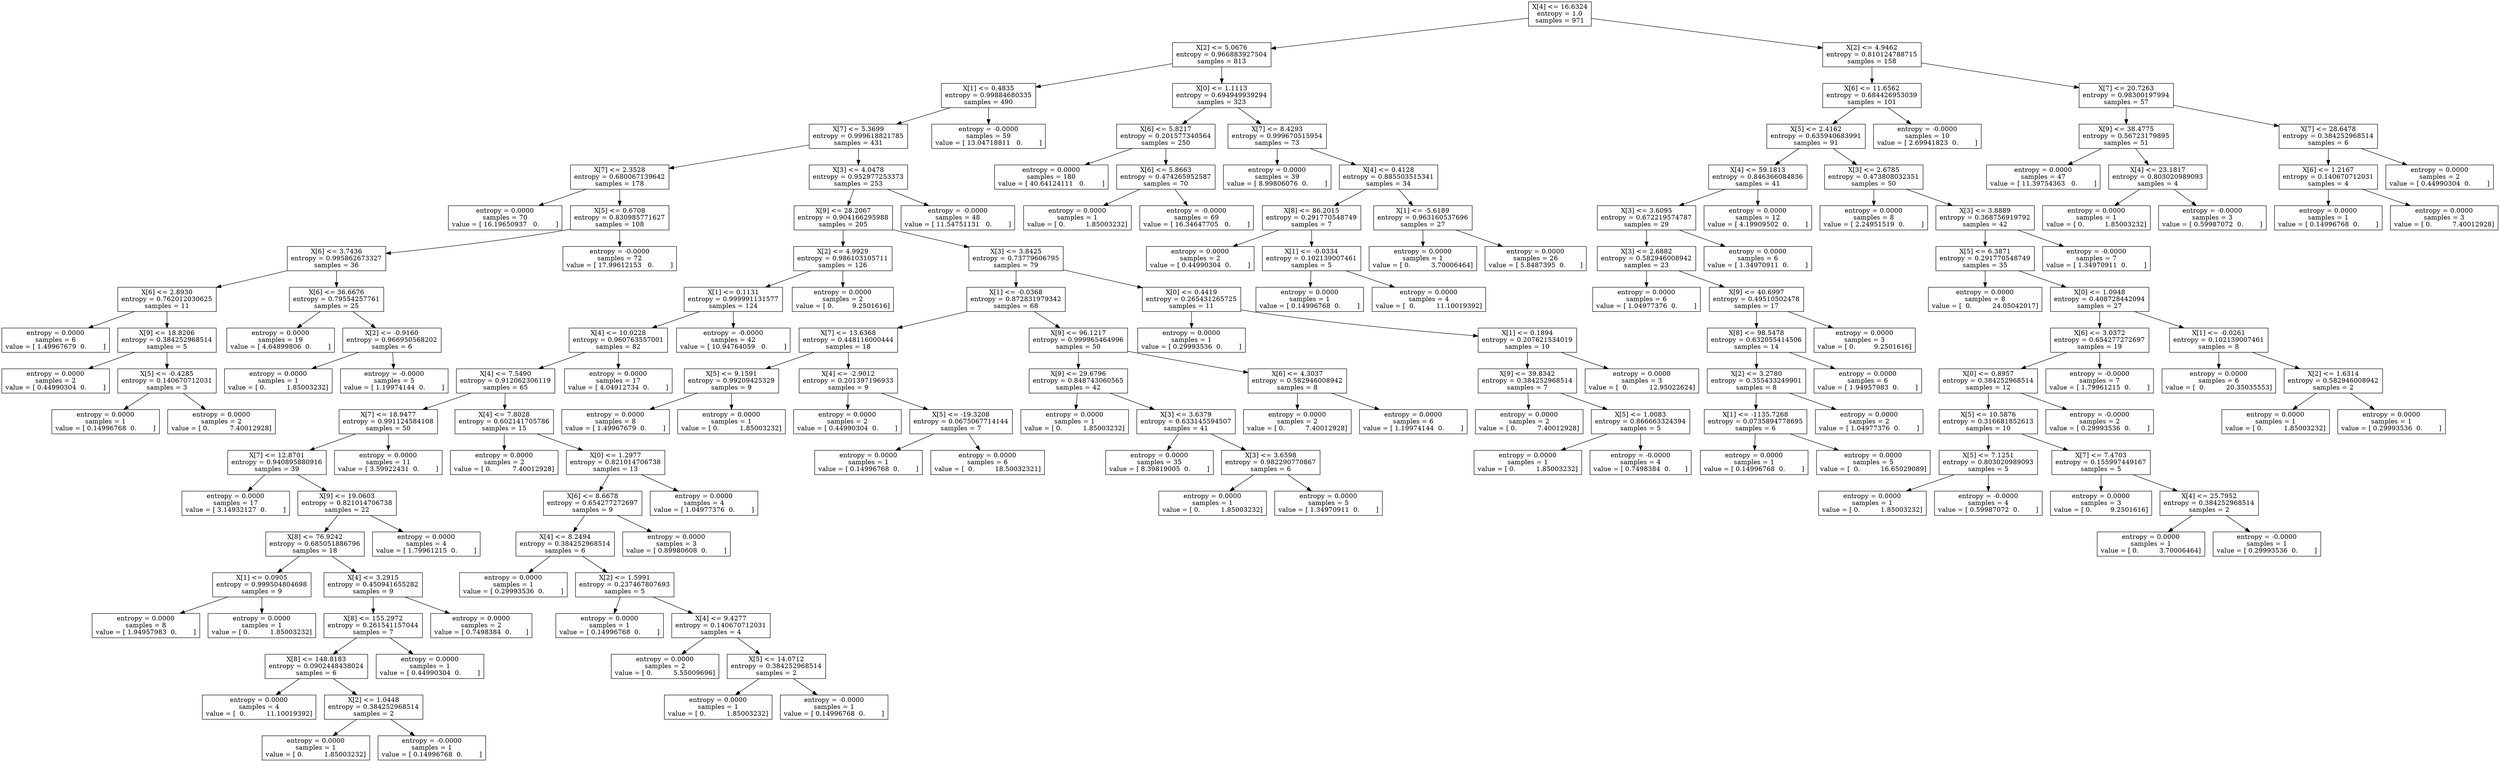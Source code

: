 digraph Tree {
0 [label="X[4] <= 16.6324\nentropy = 1.0\nsamples = 971", shape="box"] ;
1 [label="X[2] <= 5.0676\nentropy = 0.966883927504\nsamples = 813", shape="box"] ;
0 -> 1 ;
2 [label="X[1] <= 0.4835\nentropy = 0.99884680335\nsamples = 490", shape="box"] ;
1 -> 2 ;
3 [label="X[7] <= 5.3699\nentropy = 0.999618821785\nsamples = 431", shape="box"] ;
2 -> 3 ;
4 [label="X[7] <= 2.3528\nentropy = 0.680067139642\nsamples = 178", shape="box"] ;
3 -> 4 ;
5 [label="entropy = 0.0000\nsamples = 70\nvalue = [ 16.19650937   0.        ]", shape="box"] ;
4 -> 5 ;
6 [label="X[5] <= 0.6708\nentropy = 0.830985771627\nsamples = 108", shape="box"] ;
4 -> 6 ;
7 [label="X[6] <= 3.7436\nentropy = 0.995862673327\nsamples = 36", shape="box"] ;
6 -> 7 ;
8 [label="X[6] <= 2.8930\nentropy = 0.762012030625\nsamples = 11", shape="box"] ;
7 -> 8 ;
9 [label="entropy = 0.0000\nsamples = 6\nvalue = [ 1.49967679  0.        ]", shape="box"] ;
8 -> 9 ;
10 [label="X[9] <= 18.8206\nentropy = 0.384252968514\nsamples = 5", shape="box"] ;
8 -> 10 ;
11 [label="entropy = 0.0000\nsamples = 2\nvalue = [ 0.44990304  0.        ]", shape="box"] ;
10 -> 11 ;
12 [label="X[5] <= -0.4285\nentropy = 0.140670712031\nsamples = 3", shape="box"] ;
10 -> 12 ;
13 [label="entropy = 0.0000\nsamples = 1\nvalue = [ 0.14996768  0.        ]", shape="box"] ;
12 -> 13 ;
14 [label="entropy = 0.0000\nsamples = 2\nvalue = [ 0.          7.40012928]", shape="box"] ;
12 -> 14 ;
15 [label="X[6] <= 36.6676\nentropy = 0.79554257761\nsamples = 25", shape="box"] ;
7 -> 15 ;
16 [label="entropy = 0.0000\nsamples = 19\nvalue = [ 4.64899806  0.        ]", shape="box"] ;
15 -> 16 ;
17 [label="X[2] <= -0.9160\nentropy = 0.966950568202\nsamples = 6", shape="box"] ;
15 -> 17 ;
18 [label="entropy = 0.0000\nsamples = 1\nvalue = [ 0.          1.85003232]", shape="box"] ;
17 -> 18 ;
19 [label="entropy = -0.0000\nsamples = 5\nvalue = [ 1.19974144  0.        ]", shape="box"] ;
17 -> 19 ;
20 [label="entropy = -0.0000\nsamples = 72\nvalue = [ 17.99612153   0.        ]", shape="box"] ;
6 -> 20 ;
21 [label="X[3] <= 4.0478\nentropy = 0.952977253373\nsamples = 253", shape="box"] ;
3 -> 21 ;
22 [label="X[9] <= 28.2067\nentropy = 0.904166295988\nsamples = 205", shape="box"] ;
21 -> 22 ;
23 [label="X[2] <= 4.9929\nentropy = 0.986103105711\nsamples = 126", shape="box"] ;
22 -> 23 ;
24 [label="X[1] <= 0.1131\nentropy = 0.999991131577\nsamples = 124", shape="box"] ;
23 -> 24 ;
25 [label="X[4] <= 10.0228\nentropy = 0.960763557001\nsamples = 82", shape="box"] ;
24 -> 25 ;
26 [label="X[4] <= 7.5490\nentropy = 0.912062306119\nsamples = 65", shape="box"] ;
25 -> 26 ;
27 [label="X[7] <= 18.9477\nentropy = 0.991124584108\nsamples = 50", shape="box"] ;
26 -> 27 ;
28 [label="X[7] <= 12.8701\nentropy = 0.940895880916\nsamples = 39", shape="box"] ;
27 -> 28 ;
29 [label="entropy = 0.0000\nsamples = 17\nvalue = [ 3.14932127  0.        ]", shape="box"] ;
28 -> 29 ;
30 [label="X[9] <= 19.0603\nentropy = 0.821014706738\nsamples = 22", shape="box"] ;
28 -> 30 ;
31 [label="X[8] <= 76.9242\nentropy = 0.685051886796\nsamples = 18", shape="box"] ;
30 -> 31 ;
32 [label="X[1] <= 0.0905\nentropy = 0.999504804698\nsamples = 9", shape="box"] ;
31 -> 32 ;
33 [label="entropy = 0.0000\nsamples = 8\nvalue = [ 1.94957983  0.        ]", shape="box"] ;
32 -> 33 ;
34 [label="entropy = 0.0000\nsamples = 1\nvalue = [ 0.          1.85003232]", shape="box"] ;
32 -> 34 ;
35 [label="X[4] <= 3.2915\nentropy = 0.450941655282\nsamples = 9", shape="box"] ;
31 -> 35 ;
36 [label="X[8] <= 155.2972\nentropy = 0.261541157044\nsamples = 7", shape="box"] ;
35 -> 36 ;
37 [label="X[8] <= 148.8183\nentropy = 0.0902448438024\nsamples = 6", shape="box"] ;
36 -> 37 ;
38 [label="entropy = 0.0000\nsamples = 4\nvalue = [  0.          11.10019392]", shape="box"] ;
37 -> 38 ;
39 [label="X[2] <= 1.0448\nentropy = 0.384252968514\nsamples = 2", shape="box"] ;
37 -> 39 ;
40 [label="entropy = 0.0000\nsamples = 1\nvalue = [ 0.          1.85003232]", shape="box"] ;
39 -> 40 ;
41 [label="entropy = -0.0000\nsamples = 1\nvalue = [ 0.14996768  0.        ]", shape="box"] ;
39 -> 41 ;
42 [label="entropy = 0.0000\nsamples = 1\nvalue = [ 0.44990304  0.        ]", shape="box"] ;
36 -> 42 ;
43 [label="entropy = 0.0000\nsamples = 2\nvalue = [ 0.7498384  0.       ]", shape="box"] ;
35 -> 43 ;
44 [label="entropy = 0.0000\nsamples = 4\nvalue = [ 1.79961215  0.        ]", shape="box"] ;
30 -> 44 ;
45 [label="entropy = 0.0000\nsamples = 11\nvalue = [ 3.59922431  0.        ]", shape="box"] ;
27 -> 45 ;
46 [label="X[4] <= 7.8028\nentropy = 0.602141705786\nsamples = 15", shape="box"] ;
26 -> 46 ;
47 [label="entropy = 0.0000\nsamples = 2\nvalue = [ 0.          7.40012928]", shape="box"] ;
46 -> 47 ;
48 [label="X[0] <= 1.2977\nentropy = 0.821014706738\nsamples = 13", shape="box"] ;
46 -> 48 ;
49 [label="X[6] <= 8.6678\nentropy = 0.654277272697\nsamples = 9", shape="box"] ;
48 -> 49 ;
50 [label="X[4] <= 8.2494\nentropy = 0.384252968514\nsamples = 6", shape="box"] ;
49 -> 50 ;
51 [label="entropy = 0.0000\nsamples = 1\nvalue = [ 0.29993536  0.        ]", shape="box"] ;
50 -> 51 ;
52 [label="X[2] <= 1.5991\nentropy = 0.237467807693\nsamples = 5", shape="box"] ;
50 -> 52 ;
53 [label="entropy = 0.0000\nsamples = 1\nvalue = [ 0.14996768  0.        ]", shape="box"] ;
52 -> 53 ;
54 [label="X[4] <= 9.4277\nentropy = 0.140670712031\nsamples = 4", shape="box"] ;
52 -> 54 ;
55 [label="entropy = 0.0000\nsamples = 2\nvalue = [ 0.          5.55009696]", shape="box"] ;
54 -> 55 ;
56 [label="X[5] <= 14.0712\nentropy = 0.384252968514\nsamples = 2", shape="box"] ;
54 -> 56 ;
57 [label="entropy = 0.0000\nsamples = 1\nvalue = [ 0.          1.85003232]", shape="box"] ;
56 -> 57 ;
58 [label="entropy = -0.0000\nsamples = 1\nvalue = [ 0.14996768  0.        ]", shape="box"] ;
56 -> 58 ;
59 [label="entropy = 0.0000\nsamples = 3\nvalue = [ 0.89980608  0.        ]", shape="box"] ;
49 -> 59 ;
60 [label="entropy = 0.0000\nsamples = 4\nvalue = [ 1.04977376  0.        ]", shape="box"] ;
48 -> 60 ;
61 [label="entropy = 0.0000\nsamples = 17\nvalue = [ 4.04912734  0.        ]", shape="box"] ;
25 -> 61 ;
62 [label="entropy = -0.0000\nsamples = 42\nvalue = [ 10.94764059   0.        ]", shape="box"] ;
24 -> 62 ;
63 [label="entropy = 0.0000\nsamples = 2\nvalue = [ 0.         9.2501616]", shape="box"] ;
23 -> 63 ;
64 [label="X[3] <= 3.8425\nentropy = 0.73779606795\nsamples = 79", shape="box"] ;
22 -> 64 ;
65 [label="X[1] <= -0.0368\nentropy = 0.872831979342\nsamples = 68", shape="box"] ;
64 -> 65 ;
66 [label="X[7] <= 13.6368\nentropy = 0.448116000444\nsamples = 18", shape="box"] ;
65 -> 66 ;
67 [label="X[5] <= 9.1591\nentropy = 0.99209425329\nsamples = 9", shape="box"] ;
66 -> 67 ;
68 [label="entropy = 0.0000\nsamples = 8\nvalue = [ 1.49967679  0.        ]", shape="box"] ;
67 -> 68 ;
69 [label="entropy = 0.0000\nsamples = 1\nvalue = [ 0.          1.85003232]", shape="box"] ;
67 -> 69 ;
70 [label="X[4] <= -2.9012\nentropy = 0.201397196933\nsamples = 9", shape="box"] ;
66 -> 70 ;
71 [label="entropy = 0.0000\nsamples = 2\nvalue = [ 0.44990304  0.        ]", shape="box"] ;
70 -> 71 ;
72 [label="X[5] <= -19.3208\nentropy = 0.0675067714144\nsamples = 7", shape="box"] ;
70 -> 72 ;
73 [label="entropy = 0.0000\nsamples = 1\nvalue = [ 0.14996768  0.        ]", shape="box"] ;
72 -> 73 ;
74 [label="entropy = 0.0000\nsamples = 6\nvalue = [  0.          18.50032321]", shape="box"] ;
72 -> 74 ;
75 [label="X[9] <= 96.1217\nentropy = 0.999965464996\nsamples = 50", shape="box"] ;
65 -> 75 ;
76 [label="X[9] <= 29.6796\nentropy = 0.848743060565\nsamples = 42", shape="box"] ;
75 -> 76 ;
77 [label="entropy = 0.0000\nsamples = 1\nvalue = [ 0.          1.85003232]", shape="box"] ;
76 -> 77 ;
78 [label="X[3] <= 3.6379\nentropy = 0.633145594507\nsamples = 41", shape="box"] ;
76 -> 78 ;
79 [label="entropy = 0.0000\nsamples = 35\nvalue = [ 8.39819005  0.        ]", shape="box"] ;
78 -> 79 ;
80 [label="X[3] <= 3.6598\nentropy = 0.982290770867\nsamples = 6", shape="box"] ;
78 -> 80 ;
81 [label="entropy = 0.0000\nsamples = 1\nvalue = [ 0.          1.85003232]", shape="box"] ;
80 -> 81 ;
82 [label="entropy = 0.0000\nsamples = 5\nvalue = [ 1.34970911  0.        ]", shape="box"] ;
80 -> 82 ;
83 [label="X[6] <= 4.3037\nentropy = 0.582946008942\nsamples = 8", shape="box"] ;
75 -> 83 ;
84 [label="entropy = 0.0000\nsamples = 2\nvalue = [ 0.          7.40012928]", shape="box"] ;
83 -> 84 ;
85 [label="entropy = 0.0000\nsamples = 6\nvalue = [ 1.19974144  0.        ]", shape="box"] ;
83 -> 85 ;
86 [label="X[0] <= 0.4419\nentropy = 0.265431265725\nsamples = 11", shape="box"] ;
64 -> 86 ;
87 [label="entropy = 0.0000\nsamples = 1\nvalue = [ 0.29993536  0.        ]", shape="box"] ;
86 -> 87 ;
88 [label="X[1] <= 0.1894\nentropy = 0.207621534019\nsamples = 10", shape="box"] ;
86 -> 88 ;
89 [label="X[9] <= 39.8342\nentropy = 0.384252968514\nsamples = 7", shape="box"] ;
88 -> 89 ;
90 [label="entropy = 0.0000\nsamples = 2\nvalue = [ 0.          7.40012928]", shape="box"] ;
89 -> 90 ;
91 [label="X[5] <= 1.0083\nentropy = 0.866663324394\nsamples = 5", shape="box"] ;
89 -> 91 ;
92 [label="entropy = 0.0000\nsamples = 1\nvalue = [ 0.          1.85003232]", shape="box"] ;
91 -> 92 ;
93 [label="entropy = -0.0000\nsamples = 4\nvalue = [ 0.7498384  0.       ]", shape="box"] ;
91 -> 93 ;
94 [label="entropy = 0.0000\nsamples = 3\nvalue = [  0.          12.95022624]", shape="box"] ;
88 -> 94 ;
95 [label="entropy = -0.0000\nsamples = 48\nvalue = [ 11.54751131   0.        ]", shape="box"] ;
21 -> 95 ;
96 [label="entropy = -0.0000\nsamples = 59\nvalue = [ 13.04718811   0.        ]", shape="box"] ;
2 -> 96 ;
97 [label="X[0] <= 1.1113\nentropy = 0.694949939294\nsamples = 323", shape="box"] ;
1 -> 97 ;
98 [label="X[6] <= 5.8217\nentropy = 0.201577340564\nsamples = 250", shape="box"] ;
97 -> 98 ;
99 [label="entropy = 0.0000\nsamples = 180\nvalue = [ 40.64124111   0.        ]", shape="box"] ;
98 -> 99 ;
100 [label="X[6] <= 5.8663\nentropy = 0.474265952587\nsamples = 70", shape="box"] ;
98 -> 100 ;
101 [label="entropy = 0.0000\nsamples = 1\nvalue = [ 0.          1.85003232]", shape="box"] ;
100 -> 101 ;
102 [label="entropy = -0.0000\nsamples = 69\nvalue = [ 16.34647705   0.        ]", shape="box"] ;
100 -> 102 ;
103 [label="X[7] <= 8.4293\nentropy = 0.999670515954\nsamples = 73", shape="box"] ;
97 -> 103 ;
104 [label="entropy = 0.0000\nsamples = 39\nvalue = [ 8.99806076  0.        ]", shape="box"] ;
103 -> 104 ;
105 [label="X[4] <= 0.4128\nentropy = 0.885503515341\nsamples = 34", shape="box"] ;
103 -> 105 ;
106 [label="X[8] <= 86.2015\nentropy = 0.291770548749\nsamples = 7", shape="box"] ;
105 -> 106 ;
107 [label="entropy = 0.0000\nsamples = 2\nvalue = [ 0.44990304  0.        ]", shape="box"] ;
106 -> 107 ;
108 [label="X[1] <= -0.0334\nentropy = 0.102139007461\nsamples = 5", shape="box"] ;
106 -> 108 ;
109 [label="entropy = 0.0000\nsamples = 1\nvalue = [ 0.14996768  0.        ]", shape="box"] ;
108 -> 109 ;
110 [label="entropy = 0.0000\nsamples = 4\nvalue = [  0.          11.10019392]", shape="box"] ;
108 -> 110 ;
111 [label="X[1] <= -5.6189\nentropy = 0.963160537696\nsamples = 27", shape="box"] ;
105 -> 111 ;
112 [label="entropy = 0.0000\nsamples = 1\nvalue = [ 0.          3.70006464]", shape="box"] ;
111 -> 112 ;
113 [label="entropy = 0.0000\nsamples = 26\nvalue = [ 5.8487395  0.       ]", shape="box"] ;
111 -> 113 ;
114 [label="X[2] <= 4.9462\nentropy = 0.810124788715\nsamples = 158", shape="box"] ;
0 -> 114 ;
115 [label="X[6] <= 11.6562\nentropy = 0.684426953039\nsamples = 101", shape="box"] ;
114 -> 115 ;
116 [label="X[5] <= 2.4162\nentropy = 0.635940683991\nsamples = 91", shape="box"] ;
115 -> 116 ;
117 [label="X[4] <= 59.1813\nentropy = 0.846366084836\nsamples = 41", shape="box"] ;
116 -> 117 ;
118 [label="X[3] <= 3.6095\nentropy = 0.672219574787\nsamples = 29", shape="box"] ;
117 -> 118 ;
119 [label="X[3] <= 2.6882\nentropy = 0.582946008942\nsamples = 23", shape="box"] ;
118 -> 119 ;
120 [label="entropy = 0.0000\nsamples = 6\nvalue = [ 1.04977376  0.        ]", shape="box"] ;
119 -> 120 ;
121 [label="X[9] <= 40.6997\nentropy = 0.49510502478\nsamples = 17", shape="box"] ;
119 -> 121 ;
122 [label="X[8] <= 98.5478\nentropy = 0.632055414506\nsamples = 14", shape="box"] ;
121 -> 122 ;
123 [label="X[2] <= 3.2780\nentropy = 0.355433249901\nsamples = 8", shape="box"] ;
122 -> 123 ;
124 [label="X[1] <= -1135.7268\nentropy = 0.0735894778695\nsamples = 6", shape="box"] ;
123 -> 124 ;
125 [label="entropy = 0.0000\nsamples = 1\nvalue = [ 0.14996768  0.        ]", shape="box"] ;
124 -> 125 ;
126 [label="entropy = 0.0000\nsamples = 5\nvalue = [  0.          16.65029089]", shape="box"] ;
124 -> 126 ;
127 [label="entropy = 0.0000\nsamples = 2\nvalue = [ 1.04977376  0.        ]", shape="box"] ;
123 -> 127 ;
128 [label="entropy = 0.0000\nsamples = 6\nvalue = [ 1.94957983  0.        ]", shape="box"] ;
122 -> 128 ;
129 [label="entropy = 0.0000\nsamples = 3\nvalue = [ 0.         9.2501616]", shape="box"] ;
121 -> 129 ;
130 [label="entropy = 0.0000\nsamples = 6\nvalue = [ 1.34970911  0.        ]", shape="box"] ;
118 -> 130 ;
131 [label="entropy = 0.0000\nsamples = 12\nvalue = [ 4.19909502  0.        ]", shape="box"] ;
117 -> 131 ;
132 [label="X[3] <= 2.6785\nentropy = 0.473808032351\nsamples = 50", shape="box"] ;
116 -> 132 ;
133 [label="entropy = 0.0000\nsamples = 8\nvalue = [ 2.24951519  0.        ]", shape="box"] ;
132 -> 133 ;
134 [label="X[3] <= 3.8889\nentropy = 0.368756919792\nsamples = 42", shape="box"] ;
132 -> 134 ;
135 [label="X[5] <= 6.3871\nentropy = 0.291770548749\nsamples = 35", shape="box"] ;
134 -> 135 ;
136 [label="entropy = 0.0000\nsamples = 8\nvalue = [  0.          24.05042017]", shape="box"] ;
135 -> 136 ;
137 [label="X[0] <= 1.0948\nentropy = 0.408728442094\nsamples = 27", shape="box"] ;
135 -> 137 ;
138 [label="X[6] <= 3.0372\nentropy = 0.654277272697\nsamples = 19", shape="box"] ;
137 -> 138 ;
139 [label="X[0] <= 0.8957\nentropy = 0.384252968514\nsamples = 12", shape="box"] ;
138 -> 139 ;
140 [label="X[5] <= 10.5876\nentropy = 0.316681852613\nsamples = 10", shape="box"] ;
139 -> 140 ;
141 [label="X[5] <= 7.1251\nentropy = 0.803020989093\nsamples = 5", shape="box"] ;
140 -> 141 ;
142 [label="entropy = 0.0000\nsamples = 1\nvalue = [ 0.          1.85003232]", shape="box"] ;
141 -> 142 ;
143 [label="entropy = -0.0000\nsamples = 4\nvalue = [ 0.59987072  0.        ]", shape="box"] ;
141 -> 143 ;
144 [label="X[7] <= 7.4703\nentropy = 0.155997449167\nsamples = 5", shape="box"] ;
140 -> 144 ;
145 [label="entropy = 0.0000\nsamples = 3\nvalue = [ 0.         9.2501616]", shape="box"] ;
144 -> 145 ;
146 [label="X[4] <= 25.7952\nentropy = 0.384252968514\nsamples = 2", shape="box"] ;
144 -> 146 ;
147 [label="entropy = 0.0000\nsamples = 1\nvalue = [ 0.          3.70006464]", shape="box"] ;
146 -> 147 ;
148 [label="entropy = -0.0000\nsamples = 1\nvalue = [ 0.29993536  0.        ]", shape="box"] ;
146 -> 148 ;
149 [label="entropy = -0.0000\nsamples = 2\nvalue = [ 0.29993536  0.        ]", shape="box"] ;
139 -> 149 ;
150 [label="entropy = -0.0000\nsamples = 7\nvalue = [ 1.79961215  0.        ]", shape="box"] ;
138 -> 150 ;
151 [label="X[1] <= -0.0261\nentropy = 0.102139007461\nsamples = 8", shape="box"] ;
137 -> 151 ;
152 [label="entropy = 0.0000\nsamples = 6\nvalue = [  0.          20.35035553]", shape="box"] ;
151 -> 152 ;
153 [label="X[2] <= 1.6314\nentropy = 0.582946008942\nsamples = 2", shape="box"] ;
151 -> 153 ;
154 [label="entropy = 0.0000\nsamples = 1\nvalue = [ 0.          1.85003232]", shape="box"] ;
153 -> 154 ;
155 [label="entropy = 0.0000\nsamples = 1\nvalue = [ 0.29993536  0.        ]", shape="box"] ;
153 -> 155 ;
156 [label="entropy = -0.0000\nsamples = 7\nvalue = [ 1.34970911  0.        ]", shape="box"] ;
134 -> 156 ;
157 [label="entropy = -0.0000\nsamples = 10\nvalue = [ 2.69941823  0.        ]", shape="box"] ;
115 -> 157 ;
158 [label="X[7] <= 20.7263\nentropy = 0.98300197994\nsamples = 57", shape="box"] ;
114 -> 158 ;
159 [label="X[9] <= 38.4775\nentropy = 0.56723179895\nsamples = 51", shape="box"] ;
158 -> 159 ;
160 [label="entropy = 0.0000\nsamples = 47\nvalue = [ 11.39754363   0.        ]", shape="box"] ;
159 -> 160 ;
161 [label="X[4] <= 23.1817\nentropy = 0.803020989093\nsamples = 4", shape="box"] ;
159 -> 161 ;
162 [label="entropy = 0.0000\nsamples = 1\nvalue = [ 0.          1.85003232]", shape="box"] ;
161 -> 162 ;
163 [label="entropy = -0.0000\nsamples = 3\nvalue = [ 0.59987072  0.        ]", shape="box"] ;
161 -> 163 ;
164 [label="X[7] <= 28.6478\nentropy = 0.384252968514\nsamples = 6", shape="box"] ;
158 -> 164 ;
165 [label="X[6] <= 1.2167\nentropy = 0.140670712031\nsamples = 4", shape="box"] ;
164 -> 165 ;
166 [label="entropy = 0.0000\nsamples = 1\nvalue = [ 0.14996768  0.        ]", shape="box"] ;
165 -> 166 ;
167 [label="entropy = 0.0000\nsamples = 3\nvalue = [ 0.          7.40012928]", shape="box"] ;
165 -> 167 ;
168 [label="entropy = 0.0000\nsamples = 2\nvalue = [ 0.44990304  0.        ]", shape="box"] ;
164 -> 168 ;
}